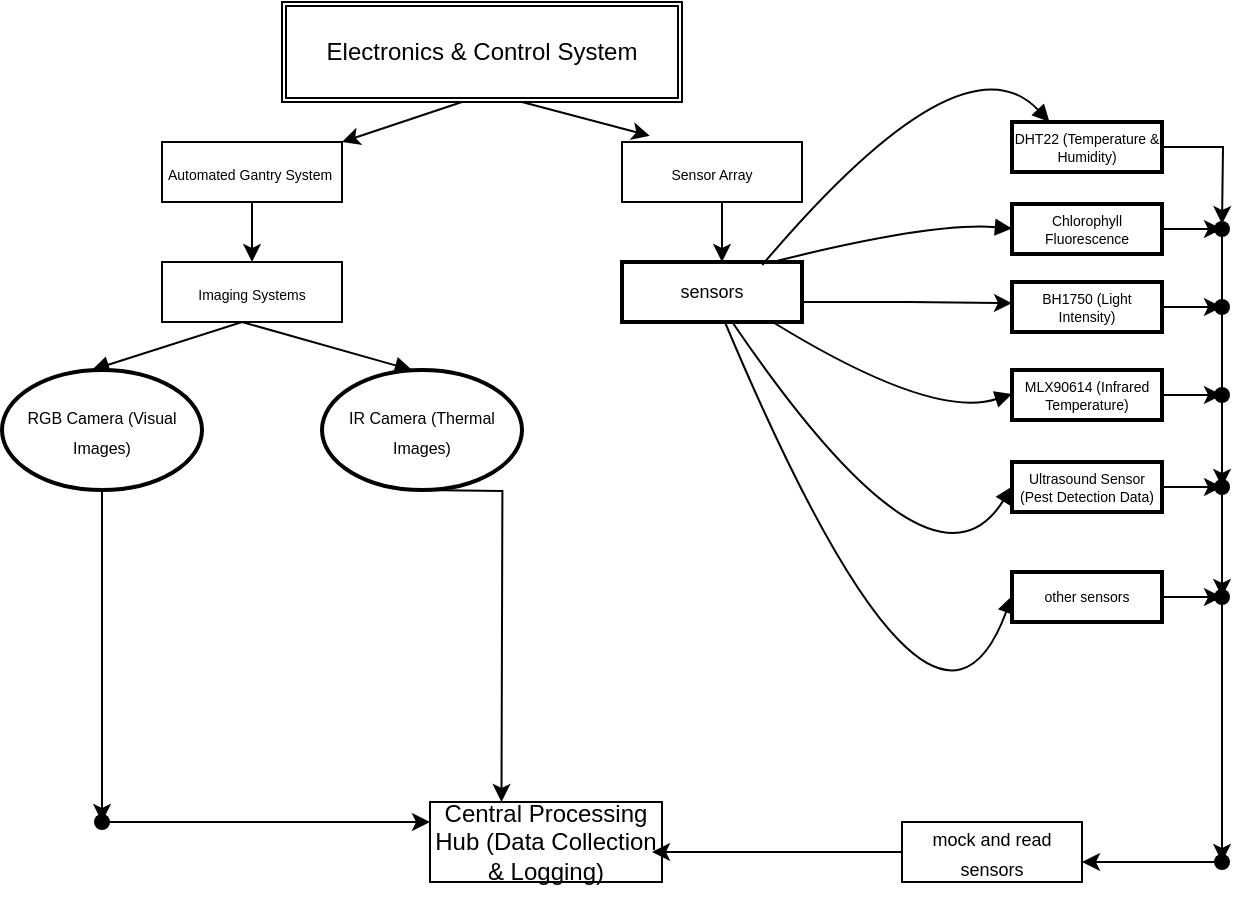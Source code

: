 <mxfile version="24.8.6">
  <diagram id="C5RBs43oDa-KdzZeNtuy" name="Page-1">
    <mxGraphModel grid="1" page="1" gridSize="10" guides="1" tooltips="1" connect="1" arrows="1" fold="1" pageScale="1" pageWidth="827" pageHeight="1169" math="0" shadow="0">
      <root>
        <mxCell id="WIyWlLk6GJQsqaUBKTNV-0" />
        <mxCell id="WIyWlLk6GJQsqaUBKTNV-1" parent="WIyWlLk6GJQsqaUBKTNV-0" />
        <mxCell id="Hs-CbxqH57ZrqjoUu4gl-15" value="Electronics &lt;span class=&quot;hljs-operator&quot;&gt;&amp;amp;&lt;/span&gt; Control &lt;span class=&quot;hljs-keyword&quot;&gt;System&lt;/span&gt;" style="shape=ext;double=1;rounded=0;whiteSpace=wrap;html=1;" vertex="1" parent="WIyWlLk6GJQsqaUBKTNV-1">
          <mxGeometry x="340" y="60" width="200" height="50" as="geometry" />
        </mxCell>
        <mxCell id="Hs-CbxqH57ZrqjoUu4gl-21" value="" style="shape=table;startSize=0;container=1;collapsible=0;childLayout=tableLayout;fontSize=11;fillColor=none;strokeColor=none;" vertex="1" parent="WIyWlLk6GJQsqaUBKTNV-1">
          <mxGeometry x="400" y="240" width="60" height="45" as="geometry" />
        </mxCell>
        <mxCell id="Hs-CbxqH57ZrqjoUu4gl-22" value="" style="shape=tableRow;horizontal=0;startSize=0;swimlaneHead=0;swimlaneBody=0;strokeColor=inherit;top=0;left=0;bottom=0;right=0;collapsible=0;dropTarget=0;fillColor=none;points=[[0,0.5],[1,0.5]];portConstraint=eastwest;fontSize=16;" vertex="1" parent="Hs-CbxqH57ZrqjoUu4gl-21">
          <mxGeometry width="60" height="15" as="geometry" />
        </mxCell>
        <mxCell id="Hs-CbxqH57ZrqjoUu4gl-23" value="" style="shape=partialRectangle;html=1;whiteSpace=wrap;connectable=0;strokeColor=inherit;overflow=hidden;fillColor=none;top=0;left=0;bottom=0;right=0;pointerEvents=1;fontSize=12;align=left;spacingLeft=5;" vertex="1" parent="Hs-CbxqH57ZrqjoUu4gl-22">
          <mxGeometry width="60" height="15" as="geometry">
            <mxRectangle width="60" height="15" as="alternateBounds" />
          </mxGeometry>
        </mxCell>
        <mxCell id="Hs-CbxqH57ZrqjoUu4gl-24" value="" style="shape=tableRow;horizontal=0;startSize=0;swimlaneHead=0;swimlaneBody=0;strokeColor=inherit;top=0;left=0;bottom=0;right=0;collapsible=0;dropTarget=0;fillColor=none;points=[[0,0.5],[1,0.5]];portConstraint=eastwest;fontSize=16;" vertex="1" parent="Hs-CbxqH57ZrqjoUu4gl-21">
          <mxGeometry y="15" width="60" height="15" as="geometry" />
        </mxCell>
        <mxCell id="Hs-CbxqH57ZrqjoUu4gl-25" value="" style="shape=partialRectangle;html=1;whiteSpace=wrap;connectable=0;strokeColor=inherit;overflow=hidden;fillColor=none;top=0;left=0;bottom=0;right=0;pointerEvents=1;fontSize=12;align=left;spacingLeft=5;" vertex="1" parent="Hs-CbxqH57ZrqjoUu4gl-24">
          <mxGeometry width="60" height="15" as="geometry">
            <mxRectangle width="60" height="15" as="alternateBounds" />
          </mxGeometry>
        </mxCell>
        <mxCell id="Hs-CbxqH57ZrqjoUu4gl-26" value="" style="shape=tableRow;horizontal=0;startSize=0;swimlaneHead=0;swimlaneBody=0;strokeColor=inherit;top=0;left=0;bottom=0;right=0;collapsible=0;dropTarget=0;fillColor=none;points=[[0,0.5],[1,0.5]];portConstraint=eastwest;fontSize=16;" vertex="1" parent="Hs-CbxqH57ZrqjoUu4gl-21">
          <mxGeometry y="30" width="60" height="15" as="geometry" />
        </mxCell>
        <mxCell id="Hs-CbxqH57ZrqjoUu4gl-27" value="" style="shape=partialRectangle;html=1;whiteSpace=wrap;connectable=0;strokeColor=inherit;overflow=hidden;fillColor=none;top=0;left=0;bottom=0;right=0;pointerEvents=1;fontSize=12;align=left;spacingLeft=5;" vertex="1" parent="Hs-CbxqH57ZrqjoUu4gl-26">
          <mxGeometry width="60" height="15" as="geometry">
            <mxRectangle width="60" height="15" as="alternateBounds" />
          </mxGeometry>
        </mxCell>
        <mxCell id="Hs-CbxqH57ZrqjoUu4gl-33" value="&lt;font style=&quot;font-size: 7px;&quot;&gt;Automated Gantry System&amp;nbsp;&lt;/font&gt;" style="whiteSpace=wrap;html=1;" vertex="1" parent="WIyWlLk6GJQsqaUBKTNV-1">
          <mxGeometry x="280" y="130" width="90" height="30" as="geometry" />
        </mxCell>
        <mxCell id="Hs-CbxqH57ZrqjoUu4gl-34" value="" style="endArrow=classic;html=1;rounded=0;exitX=0.45;exitY=1;exitDx=0;exitDy=0;exitPerimeter=0;" edge="1" parent="WIyWlLk6GJQsqaUBKTNV-1" source="Hs-CbxqH57ZrqjoUu4gl-15" target="Hs-CbxqH57ZrqjoUu4gl-33">
          <mxGeometry width="50" height="50" relative="1" as="geometry">
            <mxPoint x="410" y="290" as="sourcePoint" />
            <mxPoint x="330" y="260" as="targetPoint" />
            <Array as="points" />
          </mxGeometry>
        </mxCell>
        <mxCell id="Hs-CbxqH57ZrqjoUu4gl-35" value="" style="shape=table;startSize=0;container=1;collapsible=0;childLayout=tableLayout;fontSize=11;fillColor=none;strokeColor=none;" vertex="1" parent="WIyWlLk6GJQsqaUBKTNV-1">
          <mxGeometry x="720" y="240" width="60" height="45" as="geometry" />
        </mxCell>
        <mxCell id="Hs-CbxqH57ZrqjoUu4gl-36" value="" style="shape=tableRow;horizontal=0;startSize=0;swimlaneHead=0;swimlaneBody=0;strokeColor=inherit;top=0;left=0;bottom=0;right=0;collapsible=0;dropTarget=0;fillColor=none;points=[[0,0.5],[1,0.5]];portConstraint=eastwest;fontSize=16;" vertex="1" parent="Hs-CbxqH57ZrqjoUu4gl-35">
          <mxGeometry width="60" height="15" as="geometry" />
        </mxCell>
        <mxCell id="Hs-CbxqH57ZrqjoUu4gl-37" value="" style="shape=partialRectangle;html=1;whiteSpace=wrap;connectable=0;strokeColor=inherit;overflow=hidden;fillColor=none;top=0;left=0;bottom=0;right=0;pointerEvents=1;fontSize=12;align=left;spacingLeft=5;" vertex="1" parent="Hs-CbxqH57ZrqjoUu4gl-36">
          <mxGeometry width="60" height="15" as="geometry">
            <mxRectangle width="60" height="15" as="alternateBounds" />
          </mxGeometry>
        </mxCell>
        <mxCell id="Hs-CbxqH57ZrqjoUu4gl-38" value="" style="shape=tableRow;horizontal=0;startSize=0;swimlaneHead=0;swimlaneBody=0;strokeColor=inherit;top=0;left=0;bottom=0;right=0;collapsible=0;dropTarget=0;fillColor=none;points=[[0,0.5],[1,0.5]];portConstraint=eastwest;fontSize=16;" vertex="1" parent="Hs-CbxqH57ZrqjoUu4gl-35">
          <mxGeometry y="15" width="60" height="15" as="geometry" />
        </mxCell>
        <mxCell id="Hs-CbxqH57ZrqjoUu4gl-39" value="" style="shape=partialRectangle;html=1;whiteSpace=wrap;connectable=0;strokeColor=inherit;overflow=hidden;fillColor=none;top=0;left=0;bottom=0;right=0;pointerEvents=1;fontSize=12;align=left;spacingLeft=5;" vertex="1" parent="Hs-CbxqH57ZrqjoUu4gl-38">
          <mxGeometry width="60" height="15" as="geometry">
            <mxRectangle width="60" height="15" as="alternateBounds" />
          </mxGeometry>
        </mxCell>
        <mxCell id="Hs-CbxqH57ZrqjoUu4gl-40" value="" style="shape=tableRow;horizontal=0;startSize=0;swimlaneHead=0;swimlaneBody=0;strokeColor=inherit;top=0;left=0;bottom=0;right=0;collapsible=0;dropTarget=0;fillColor=none;points=[[0,0.5],[1,0.5]];portConstraint=eastwest;fontSize=16;" vertex="1" parent="Hs-CbxqH57ZrqjoUu4gl-35">
          <mxGeometry y="30" width="60" height="15" as="geometry" />
        </mxCell>
        <mxCell id="Hs-CbxqH57ZrqjoUu4gl-41" value="" style="shape=partialRectangle;html=1;whiteSpace=wrap;connectable=0;strokeColor=inherit;overflow=hidden;fillColor=none;top=0;left=0;bottom=0;right=0;pointerEvents=1;fontSize=12;align=left;spacingLeft=5;" vertex="1" parent="Hs-CbxqH57ZrqjoUu4gl-40">
          <mxGeometry width="60" height="15" as="geometry">
            <mxRectangle width="60" height="15" as="alternateBounds" />
          </mxGeometry>
        </mxCell>
        <mxCell id="Hs-CbxqH57ZrqjoUu4gl-45" value="&lt;font style=&quot;font-size: 7px;&quot;&gt;Sensor &lt;span class=&quot;hljs-keyword&quot;&gt;Array&lt;/span&gt;&lt;/font&gt;" style="whiteSpace=wrap;html=1;" vertex="1" parent="WIyWlLk6GJQsqaUBKTNV-1">
          <mxGeometry x="510" y="130" width="90" height="30" as="geometry" />
        </mxCell>
        <mxCell id="Hs-CbxqH57ZrqjoUu4gl-46" value="" style="endArrow=classic;html=1;rounded=0;entryX=0.154;entryY=-0.103;entryDx=0;entryDy=0;entryPerimeter=0;" edge="1" parent="WIyWlLk6GJQsqaUBKTNV-1" target="Hs-CbxqH57ZrqjoUu4gl-45">
          <mxGeometry width="50" height="50" relative="1" as="geometry">
            <mxPoint x="460" y="110" as="sourcePoint" />
            <mxPoint x="520" y="130" as="targetPoint" />
            <Array as="points">
              <mxPoint x="460" y="110" />
            </Array>
          </mxGeometry>
        </mxCell>
        <mxCell id="Hs-CbxqH57ZrqjoUu4gl-48" value="" style="endArrow=classic;html=1;rounded=0;exitX=0.5;exitY=1;exitDx=0;exitDy=0;" edge="1" parent="WIyWlLk6GJQsqaUBKTNV-1" source="Hs-CbxqH57ZrqjoUu4gl-33">
          <mxGeometry width="50" height="50" relative="1" as="geometry">
            <mxPoint x="330" y="310" as="sourcePoint" />
            <mxPoint x="325" y="190" as="targetPoint" />
          </mxGeometry>
        </mxCell>
        <mxCell id="Hs-CbxqH57ZrqjoUu4gl-50" value="" style="endArrow=classic;html=1;rounded=0;exitX=0.5;exitY=1;exitDx=0;exitDy=0;" edge="1" parent="WIyWlLk6GJQsqaUBKTNV-1">
          <mxGeometry width="50" height="50" relative="1" as="geometry">
            <mxPoint x="560" y="160" as="sourcePoint" />
            <mxPoint x="560" y="190" as="targetPoint" />
          </mxGeometry>
        </mxCell>
        <mxCell id="Hs-CbxqH57ZrqjoUu4gl-51" value="&lt;font style=&quot;font-size: 7px;&quot;&gt;Imaging Systems &lt;/font&gt;" style="whiteSpace=wrap;html=1;" vertex="1" parent="WIyWlLk6GJQsqaUBKTNV-1">
          <mxGeometry x="280" y="190" width="90" height="30" as="geometry" />
        </mxCell>
        <mxCell id="O0ucOyXpBamYmzBu1KSR-27" value="" style="edgeStyle=orthogonalEdgeStyle;rounded=0;orthogonalLoop=1;jettySize=auto;html=1;entryX=0;entryY=0.5;entryDx=0;entryDy=0;" edge="1" parent="WIyWlLk6GJQsqaUBKTNV-1">
          <mxGeometry relative="1" as="geometry">
            <mxPoint x="600" y="208.11" as="sourcePoint" />
            <mxPoint x="705" y="210.58" as="targetPoint" />
            <Array as="points">
              <mxPoint x="600" y="210" />
              <mxPoint x="653" y="210" />
            </Array>
          </mxGeometry>
        </mxCell>
        <mxCell id="O0ucOyXpBamYmzBu1KSR-12" value="sensors" style="whiteSpace=wrap;strokeWidth=2;fontSize=9;" vertex="1" parent="WIyWlLk6GJQsqaUBKTNV-1">
          <mxGeometry x="510" y="190" width="90" height="30" as="geometry" />
        </mxCell>
        <mxCell id="O0ucOyXpBamYmzBu1KSR-58" value="" style="edgeStyle=orthogonalEdgeStyle;rounded=0;orthogonalLoop=1;jettySize=auto;html=1;" edge="1" parent="WIyWlLk6GJQsqaUBKTNV-1" source="O0ucOyXpBamYmzBu1KSR-13" target="O0ucOyXpBamYmzBu1KSR-57">
          <mxGeometry relative="1" as="geometry" />
        </mxCell>
        <mxCell id="O0ucOyXpBamYmzBu1KSR-13" value="BH1750 (Light Intensity)" style="whiteSpace=wrap;strokeWidth=2;fontSize=7;" vertex="1" parent="WIyWlLk6GJQsqaUBKTNV-1">
          <mxGeometry x="705" y="200" width="75" height="25" as="geometry" />
        </mxCell>
        <mxCell id="O0ucOyXpBamYmzBu1KSR-46" value="" style="edgeStyle=orthogonalEdgeStyle;rounded=0;orthogonalLoop=1;jettySize=auto;html=1;" edge="1" parent="WIyWlLk6GJQsqaUBKTNV-1" source="O0ucOyXpBamYmzBu1KSR-14">
          <mxGeometry relative="1" as="geometry">
            <mxPoint x="810" y="171" as="targetPoint" />
          </mxGeometry>
        </mxCell>
        <mxCell id="O0ucOyXpBamYmzBu1KSR-14" value="DHT22 (Temperature &amp; Humidity)" style="whiteSpace=wrap;strokeWidth=2;fontSize=7;" vertex="1" parent="WIyWlLk6GJQsqaUBKTNV-1">
          <mxGeometry x="705" y="120" width="75" height="25" as="geometry" />
        </mxCell>
        <mxCell id="O0ucOyXpBamYmzBu1KSR-56" value="" style="edgeStyle=orthogonalEdgeStyle;rounded=0;orthogonalLoop=1;jettySize=auto;html=1;" edge="1" parent="WIyWlLk6GJQsqaUBKTNV-1" source="O0ucOyXpBamYmzBu1KSR-15" target="O0ucOyXpBamYmzBu1KSR-55">
          <mxGeometry relative="1" as="geometry" />
        </mxCell>
        <mxCell id="O0ucOyXpBamYmzBu1KSR-15" value="Chlorophyll Fluorescence" style="whiteSpace=wrap;strokeWidth=2;fontSize=7;" vertex="1" parent="WIyWlLk6GJQsqaUBKTNV-1">
          <mxGeometry x="705" y="161" width="75" height="25" as="geometry" />
        </mxCell>
        <mxCell id="O0ucOyXpBamYmzBu1KSR-60" value="" style="edgeStyle=orthogonalEdgeStyle;rounded=0;orthogonalLoop=1;jettySize=auto;html=1;" edge="1" parent="WIyWlLk6GJQsqaUBKTNV-1" source="O0ucOyXpBamYmzBu1KSR-16" target="O0ucOyXpBamYmzBu1KSR-59">
          <mxGeometry relative="1" as="geometry" />
        </mxCell>
        <mxCell id="O0ucOyXpBamYmzBu1KSR-16" value="MLX90614 (Infrared Temperature)" style="whiteSpace=wrap;strokeWidth=2;fontSize=7;" vertex="1" parent="WIyWlLk6GJQsqaUBKTNV-1">
          <mxGeometry x="705" y="244" width="75" height="25" as="geometry" />
        </mxCell>
        <mxCell id="O0ucOyXpBamYmzBu1KSR-62" value="" style="edgeStyle=orthogonalEdgeStyle;rounded=0;orthogonalLoop=1;jettySize=auto;html=1;" edge="1" parent="WIyWlLk6GJQsqaUBKTNV-1" source="O0ucOyXpBamYmzBu1KSR-17" target="O0ucOyXpBamYmzBu1KSR-61">
          <mxGeometry relative="1" as="geometry" />
        </mxCell>
        <mxCell id="O0ucOyXpBamYmzBu1KSR-17" value="Ultrasound Sensor  (Pest Detection Data)" style="whiteSpace=wrap;strokeWidth=2;fontSize=7;" vertex="1" parent="WIyWlLk6GJQsqaUBKTNV-1">
          <mxGeometry x="705" y="290" width="75" height="25" as="geometry" />
        </mxCell>
        <mxCell id="O0ucOyXpBamYmzBu1KSR-64" value="" style="edgeStyle=orthogonalEdgeStyle;rounded=0;orthogonalLoop=1;jettySize=auto;html=1;" edge="1" parent="WIyWlLk6GJQsqaUBKTNV-1" source="O0ucOyXpBamYmzBu1KSR-18" target="O0ucOyXpBamYmzBu1KSR-63">
          <mxGeometry relative="1" as="geometry" />
        </mxCell>
        <mxCell id="O0ucOyXpBamYmzBu1KSR-18" value="other sensors" style="whiteSpace=wrap;strokeWidth=2;fontSize=7;" vertex="1" parent="WIyWlLk6GJQsqaUBKTNV-1">
          <mxGeometry x="705" y="345" width="75" height="25" as="geometry" />
        </mxCell>
        <mxCell id="O0ucOyXpBamYmzBu1KSR-19" value="" style="curved=1;startArrow=none;endArrow=block;exitX=0.61;exitY=0.01;entryX=0.25;entryY=0;entryDx=0;entryDy=0;" edge="1" parent="WIyWlLk6GJQsqaUBKTNV-1" target="O0ucOyXpBamYmzBu1KSR-14">
          <mxGeometry relative="1" as="geometry">
            <Array as="points">
              <mxPoint x="680" y="73.5" />
            </Array>
            <mxPoint x="580.102" y="191.5" as="sourcePoint" />
            <mxPoint x="720" y="133.5" as="targetPoint" />
          </mxGeometry>
        </mxCell>
        <mxCell id="O0ucOyXpBamYmzBu1KSR-20" value="" style="curved=1;startArrow=none;endArrow=block;exitX=0.83;exitY=0.01;entryX=0;entryY=0.49;" edge="1" parent="WIyWlLk6GJQsqaUBKTNV-1" source="O0ucOyXpBamYmzBu1KSR-12" target="O0ucOyXpBamYmzBu1KSR-15">
          <mxGeometry relative="1" as="geometry">
            <Array as="points">
              <mxPoint x="665" y="170" />
            </Array>
          </mxGeometry>
        </mxCell>
        <mxCell id="O0ucOyXpBamYmzBu1KSR-21" value="" style="curved=1;startArrow=none;endArrow=block;exitX=0.83;exitY=0.99;entryX=0;entryY=0.48;" edge="1" parent="WIyWlLk6GJQsqaUBKTNV-1" source="O0ucOyXpBamYmzBu1KSR-12" target="O0ucOyXpBamYmzBu1KSR-16">
          <mxGeometry relative="1" as="geometry">
            <Array as="points">
              <mxPoint x="665" y="269" />
            </Array>
          </mxGeometry>
        </mxCell>
        <mxCell id="O0ucOyXpBamYmzBu1KSR-22" value="" style="curved=1;startArrow=none;endArrow=block;exitX=0.61;exitY=0.99;entryX=0;entryY=0.49;" edge="1" parent="WIyWlLk6GJQsqaUBKTNV-1" source="O0ucOyXpBamYmzBu1KSR-12" target="O0ucOyXpBamYmzBu1KSR-17">
          <mxGeometry relative="1" as="geometry">
            <Array as="points">
              <mxPoint x="665" y="367" />
            </Array>
          </mxGeometry>
        </mxCell>
        <mxCell id="O0ucOyXpBamYmzBu1KSR-23" value="" style="curved=1;startArrow=none;endArrow=block;exitX=0.57;exitY=0.99;entryX=0;entryY=0.48;" edge="1" parent="WIyWlLk6GJQsqaUBKTNV-1" source="O0ucOyXpBamYmzBu1KSR-12" target="O0ucOyXpBamYmzBu1KSR-18">
          <mxGeometry relative="1" as="geometry">
            <Array as="points">
              <mxPoint x="665" y="466" />
            </Array>
          </mxGeometry>
        </mxCell>
        <mxCell id="O0ucOyXpBamYmzBu1KSR-33" value="" style="endArrow=block;startArrow=block;endFill=1;startFill=1;html=1;rounded=0;" edge="1" parent="WIyWlLk6GJQsqaUBKTNV-1">
          <mxGeometry width="160" relative="1" as="geometry">
            <mxPoint x="245" y="244" as="sourcePoint" />
            <mxPoint x="405" y="244" as="targetPoint" />
            <Array as="points">
              <mxPoint x="320" y="220" />
            </Array>
          </mxGeometry>
        </mxCell>
        <mxCell id="O0ucOyXpBamYmzBu1KSR-71" value="" style="edgeStyle=orthogonalEdgeStyle;rounded=0;orthogonalLoop=1;jettySize=auto;html=1;" edge="1" parent="WIyWlLk6GJQsqaUBKTNV-1" source="O0ucOyXpBamYmzBu1KSR-37" target="O0ucOyXpBamYmzBu1KSR-70">
          <mxGeometry relative="1" as="geometry" />
        </mxCell>
        <mxCell id="O0ucOyXpBamYmzBu1KSR-37" value="&lt;font style=&quot;font-size: 8px;&quot;&gt;RGB Camera (Visual Images)&lt;/font&gt;" style="strokeWidth=2;html=1;shape=mxgraph.flowchart.start_1;whiteSpace=wrap;" vertex="1" parent="WIyWlLk6GJQsqaUBKTNV-1">
          <mxGeometry x="200" y="244" width="100" height="60" as="geometry" />
        </mxCell>
        <mxCell id="O0ucOyXpBamYmzBu1KSR-75" value="" style="edgeStyle=orthogonalEdgeStyle;rounded=0;orthogonalLoop=1;jettySize=auto;html=1;" edge="1" parent="WIyWlLk6GJQsqaUBKTNV-1">
          <mxGeometry relative="1" as="geometry">
            <mxPoint x="409.74" y="304.0" as="sourcePoint" />
            <mxPoint x="449.74" y="460" as="targetPoint" />
          </mxGeometry>
        </mxCell>
        <mxCell id="O0ucOyXpBamYmzBu1KSR-38" value="&lt;font style=&quot;font-size: 8px;&quot;&gt;IR Camera (Thermal Images)&lt;/font&gt;" style="strokeWidth=2;html=1;shape=mxgraph.flowchart.start_1;whiteSpace=wrap;" vertex="1" parent="WIyWlLk6GJQsqaUBKTNV-1">
          <mxGeometry x="360" y="244" width="100" height="60" as="geometry" />
        </mxCell>
        <mxCell id="K-EcxxmEyhnGGMUk8NAU-5" value="" style="edgeStyle=orthogonalEdgeStyle;rounded=0;orthogonalLoop=1;jettySize=auto;html=1;" edge="1" parent="WIyWlLk6GJQsqaUBKTNV-1" source="O0ucOyXpBamYmzBu1KSR-41" target="K-EcxxmEyhnGGMUk8NAU-4">
          <mxGeometry relative="1" as="geometry">
            <Array as="points">
              <mxPoint x="750" y="490" />
              <mxPoint x="750" y="490" />
            </Array>
          </mxGeometry>
        </mxCell>
        <mxCell id="O0ucOyXpBamYmzBu1KSR-41" value="" style="shape=waypoint;sketch=0;size=6;pointerEvents=1;points=[];fillColor=default;resizable=0;rotatable=0;perimeter=centerPerimeter;snapToPoint=1;fontSize=7;strokeWidth=2;" vertex="1" parent="WIyWlLk6GJQsqaUBKTNV-1">
          <mxGeometry x="800" y="480" width="20" height="20" as="geometry" />
        </mxCell>
        <mxCell id="O0ucOyXpBamYmzBu1KSR-65" value="" style="edgeStyle=orthogonalEdgeStyle;rounded=0;orthogonalLoop=1;jettySize=auto;html=1;" edge="1" parent="WIyWlLk6GJQsqaUBKTNV-1" source="O0ucOyXpBamYmzBu1KSR-55" target="O0ucOyXpBamYmzBu1KSR-61">
          <mxGeometry relative="1" as="geometry" />
        </mxCell>
        <mxCell id="O0ucOyXpBamYmzBu1KSR-55" value="" style="shape=waypoint;sketch=0;size=6;pointerEvents=1;points=[];fillColor=default;resizable=0;rotatable=0;perimeter=centerPerimeter;snapToPoint=1;fontSize=7;strokeWidth=2;" vertex="1" parent="WIyWlLk6GJQsqaUBKTNV-1">
          <mxGeometry x="800" y="163.5" width="20" height="20" as="geometry" />
        </mxCell>
        <mxCell id="O0ucOyXpBamYmzBu1KSR-57" value="" style="shape=waypoint;sketch=0;size=6;pointerEvents=1;points=[];fillColor=default;resizable=0;rotatable=0;perimeter=centerPerimeter;snapToPoint=1;fontSize=7;strokeWidth=2;" vertex="1" parent="WIyWlLk6GJQsqaUBKTNV-1">
          <mxGeometry x="800" y="202.5" width="20" height="20" as="geometry" />
        </mxCell>
        <mxCell id="O0ucOyXpBamYmzBu1KSR-59" value="" style="shape=waypoint;sketch=0;size=6;pointerEvents=1;points=[];fillColor=default;resizable=0;rotatable=0;perimeter=centerPerimeter;snapToPoint=1;fontSize=7;strokeWidth=2;" vertex="1" parent="WIyWlLk6GJQsqaUBKTNV-1">
          <mxGeometry x="800" y="246.5" width="20" height="20" as="geometry" />
        </mxCell>
        <mxCell id="O0ucOyXpBamYmzBu1KSR-66" value="" style="edgeStyle=orthogonalEdgeStyle;rounded=0;orthogonalLoop=1;jettySize=auto;html=1;" edge="1" parent="WIyWlLk6GJQsqaUBKTNV-1" source="O0ucOyXpBamYmzBu1KSR-61" target="O0ucOyXpBamYmzBu1KSR-63">
          <mxGeometry relative="1" as="geometry" />
        </mxCell>
        <mxCell id="O0ucOyXpBamYmzBu1KSR-61" value="" style="shape=waypoint;sketch=0;size=6;pointerEvents=1;points=[];fillColor=default;resizable=0;rotatable=0;perimeter=centerPerimeter;snapToPoint=1;fontSize=7;strokeWidth=2;" vertex="1" parent="WIyWlLk6GJQsqaUBKTNV-1">
          <mxGeometry x="800" y="292.5" width="20" height="20" as="geometry" />
        </mxCell>
        <mxCell id="O0ucOyXpBamYmzBu1KSR-67" value="" style="edgeStyle=orthogonalEdgeStyle;rounded=0;orthogonalLoop=1;jettySize=auto;html=1;" edge="1" parent="WIyWlLk6GJQsqaUBKTNV-1" source="O0ucOyXpBamYmzBu1KSR-63" target="O0ucOyXpBamYmzBu1KSR-41">
          <mxGeometry relative="1" as="geometry" />
        </mxCell>
        <mxCell id="O0ucOyXpBamYmzBu1KSR-63" value="" style="shape=waypoint;sketch=0;size=6;pointerEvents=1;points=[];fillColor=default;resizable=0;rotatable=0;perimeter=centerPerimeter;snapToPoint=1;fontSize=7;strokeWidth=2;" vertex="1" parent="WIyWlLk6GJQsqaUBKTNV-1">
          <mxGeometry x="800" y="347.5" width="20" height="20" as="geometry" />
        </mxCell>
        <mxCell id="O0ucOyXpBamYmzBu1KSR-68" value="" style="shape=waypoint;sketch=0;size=6;pointerEvents=1;points=[];fillColor=default;resizable=0;rotatable=0;perimeter=centerPerimeter;snapToPoint=1;fontSize=7;strokeWidth=2;" vertex="1" parent="WIyWlLk6GJQsqaUBKTNV-1">
          <mxGeometry x="500" y="480" width="20" height="20" as="geometry" />
        </mxCell>
        <mxCell id="O0ucOyXpBamYmzBu1KSR-79" value="" style="edgeStyle=orthogonalEdgeStyle;rounded=0;orthogonalLoop=1;jettySize=auto;html=1;entryX=0;entryY=0.25;entryDx=0;entryDy=0;" edge="1" parent="WIyWlLk6GJQsqaUBKTNV-1" source="O0ucOyXpBamYmzBu1KSR-70" target="O0ucOyXpBamYmzBu1KSR-76">
          <mxGeometry relative="1" as="geometry">
            <mxPoint x="400" y="470" as="targetPoint" />
          </mxGeometry>
        </mxCell>
        <mxCell id="O0ucOyXpBamYmzBu1KSR-70" value="" style="shape=waypoint;sketch=0;size=6;pointerEvents=1;points=[];fillColor=default;resizable=0;rotatable=0;perimeter=centerPerimeter;snapToPoint=1;strokeWidth=2;" vertex="1" parent="WIyWlLk6GJQsqaUBKTNV-1">
          <mxGeometry x="240" y="460" width="20" height="20" as="geometry" />
        </mxCell>
        <mxCell id="O0ucOyXpBamYmzBu1KSR-76" value="&lt;p data-pm-slice=&quot;0 0 []&quot;&gt;Central Processing Hub  (Data Collection &amp;amp; Logging)&lt;/p&gt;" style="whiteSpace=wrap;html=1;align=center;" vertex="1" parent="WIyWlLk6GJQsqaUBKTNV-1">
          <mxGeometry x="414" y="460" width="116" height="40" as="geometry" />
        </mxCell>
        <mxCell id="K-EcxxmEyhnGGMUk8NAU-7" value="" style="edgeStyle=orthogonalEdgeStyle;rounded=0;orthogonalLoop=1;jettySize=auto;html=1;" edge="1" parent="WIyWlLk6GJQsqaUBKTNV-1" source="K-EcxxmEyhnGGMUk8NAU-4">
          <mxGeometry relative="1" as="geometry">
            <mxPoint x="525" y="485" as="targetPoint" />
          </mxGeometry>
        </mxCell>
        <mxCell id="K-EcxxmEyhnGGMUk8NAU-4" value="&lt;font style=&quot;font-size: 9px;&quot;&gt;mock and read sensors&lt;/font&gt;" style="whiteSpace=wrap;html=1;" vertex="1" parent="WIyWlLk6GJQsqaUBKTNV-1">
          <mxGeometry x="650" y="470" width="90" height="30" as="geometry" />
        </mxCell>
      </root>
    </mxGraphModel>
  </diagram>
</mxfile>

